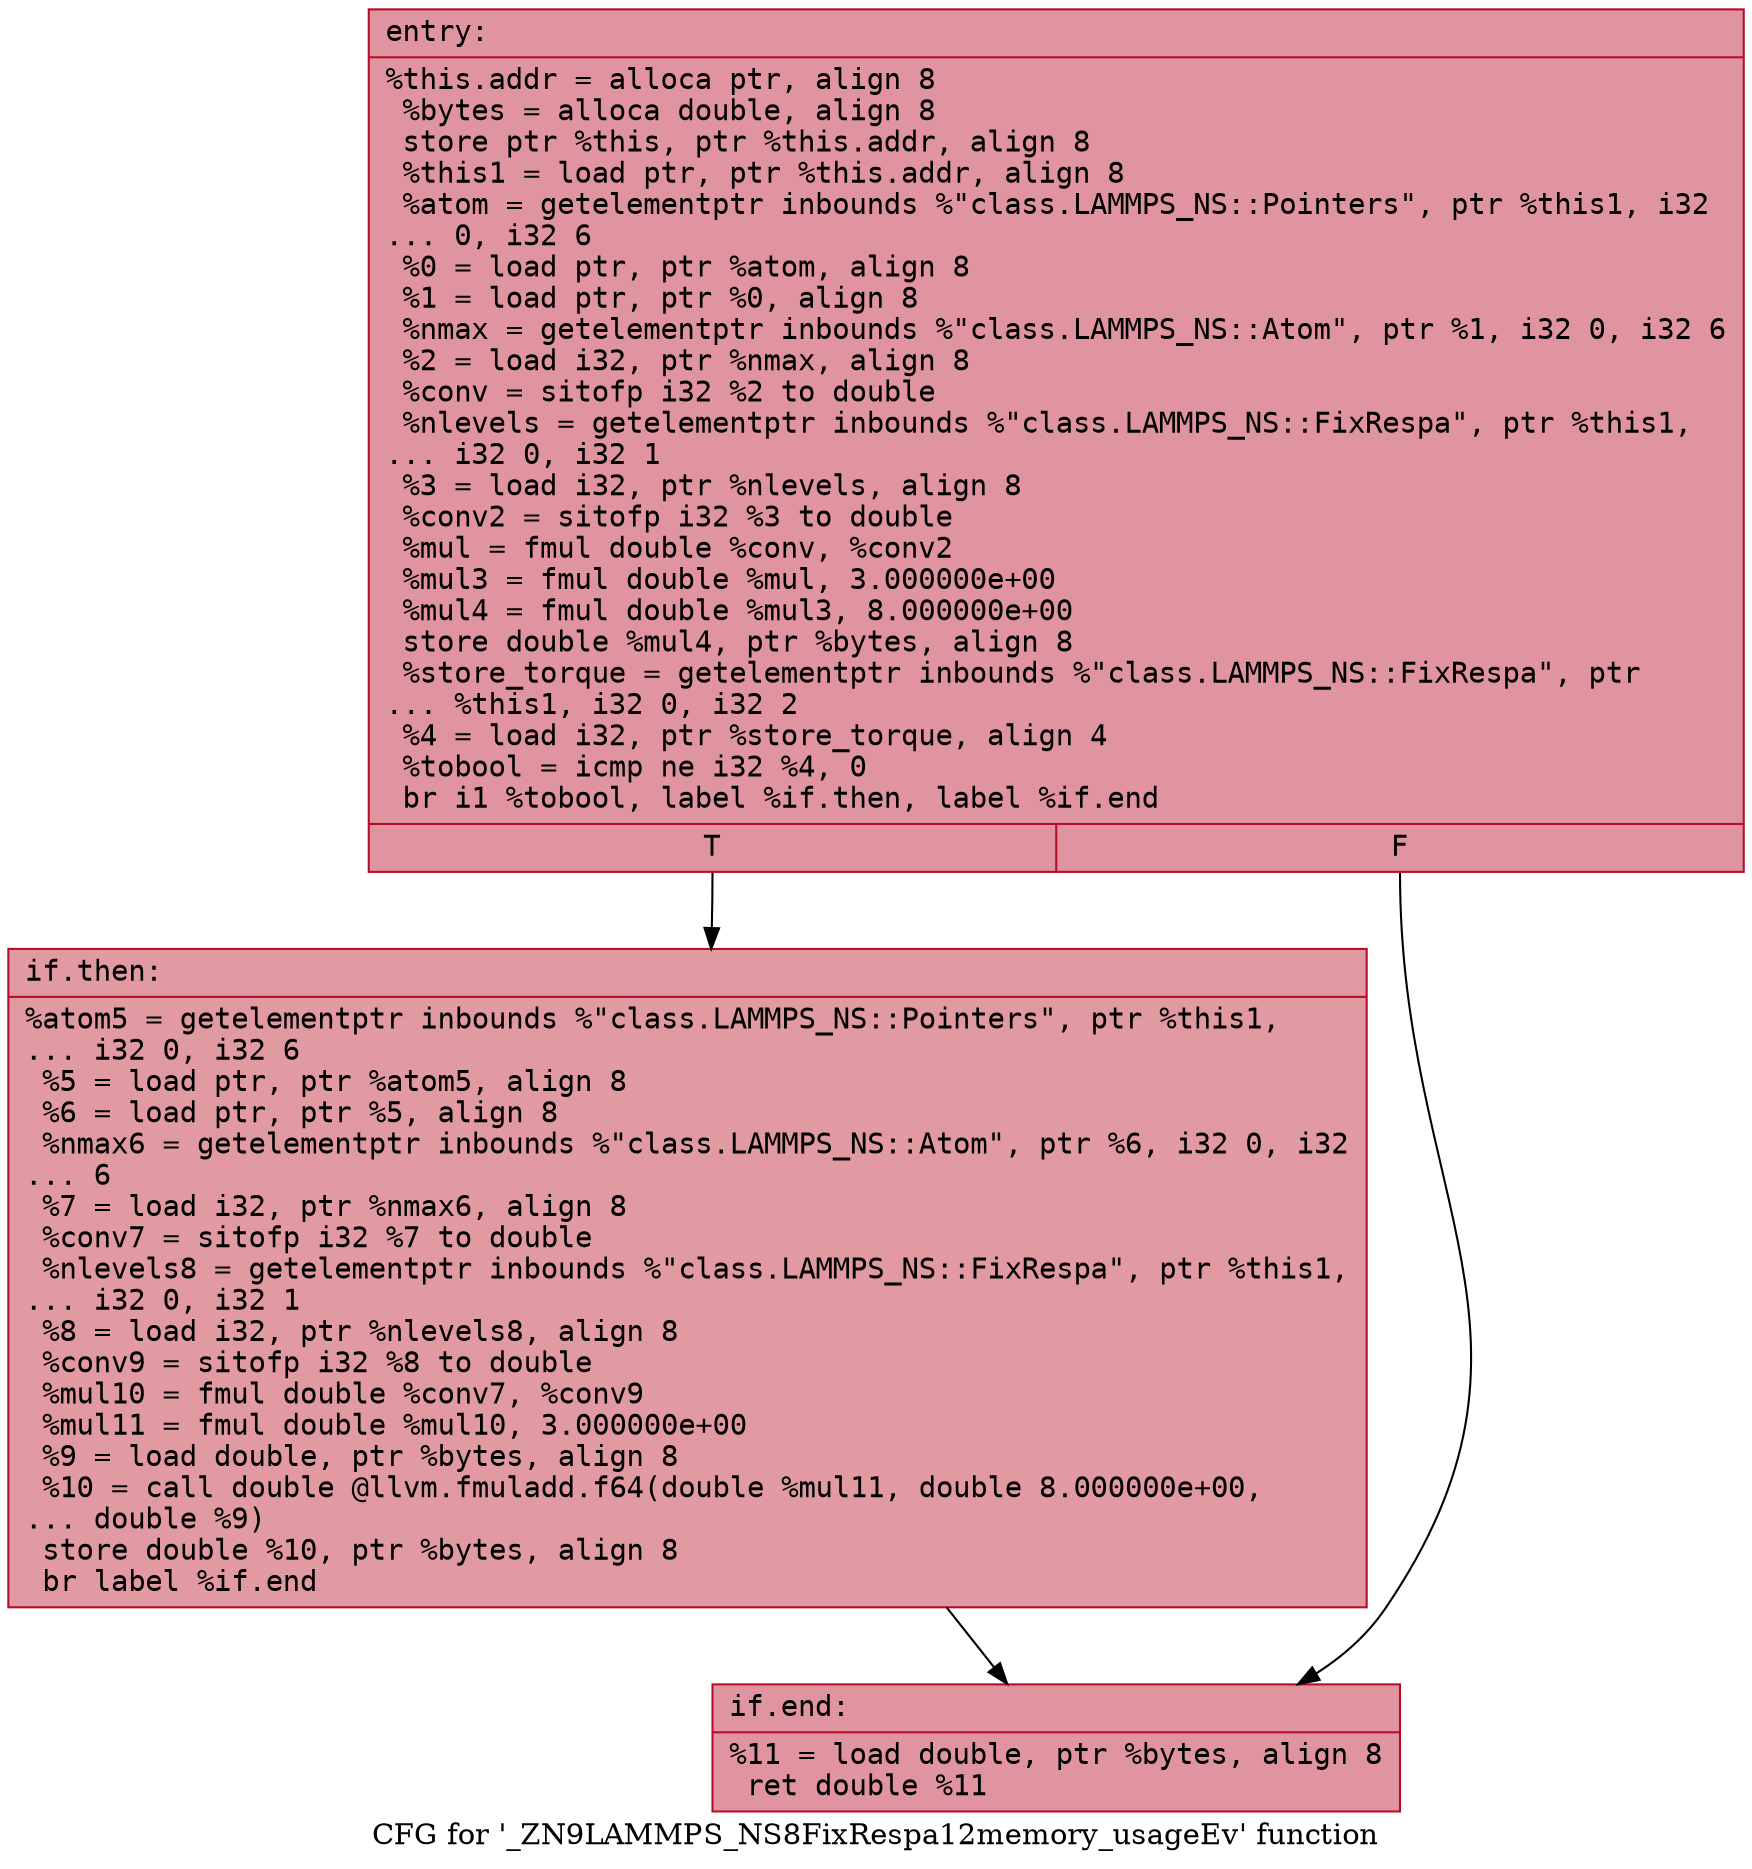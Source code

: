 digraph "CFG for '_ZN9LAMMPS_NS8FixRespa12memory_usageEv' function" {
	label="CFG for '_ZN9LAMMPS_NS8FixRespa12memory_usageEv' function";

	Node0x5625a2cfbc50 [shape=record,color="#b70d28ff", style=filled, fillcolor="#b70d2870" fontname="Courier",label="{entry:\l|  %this.addr = alloca ptr, align 8\l  %bytes = alloca double, align 8\l  store ptr %this, ptr %this.addr, align 8\l  %this1 = load ptr, ptr %this.addr, align 8\l  %atom = getelementptr inbounds %\"class.LAMMPS_NS::Pointers\", ptr %this1, i32\l... 0, i32 6\l  %0 = load ptr, ptr %atom, align 8\l  %1 = load ptr, ptr %0, align 8\l  %nmax = getelementptr inbounds %\"class.LAMMPS_NS::Atom\", ptr %1, i32 0, i32 6\l  %2 = load i32, ptr %nmax, align 8\l  %conv = sitofp i32 %2 to double\l  %nlevels = getelementptr inbounds %\"class.LAMMPS_NS::FixRespa\", ptr %this1,\l... i32 0, i32 1\l  %3 = load i32, ptr %nlevels, align 8\l  %conv2 = sitofp i32 %3 to double\l  %mul = fmul double %conv, %conv2\l  %mul3 = fmul double %mul, 3.000000e+00\l  %mul4 = fmul double %mul3, 8.000000e+00\l  store double %mul4, ptr %bytes, align 8\l  %store_torque = getelementptr inbounds %\"class.LAMMPS_NS::FixRespa\", ptr\l... %this1, i32 0, i32 2\l  %4 = load i32, ptr %store_torque, align 4\l  %tobool = icmp ne i32 %4, 0\l  br i1 %tobool, label %if.then, label %if.end\l|{<s0>T|<s1>F}}"];
	Node0x5625a2cfbc50:s0 -> Node0x5625a2cfd450[tooltip="entry -> if.then\nProbability 62.50%" ];
	Node0x5625a2cfbc50:s1 -> Node0x5625a2cfd4c0[tooltip="entry -> if.end\nProbability 37.50%" ];
	Node0x5625a2cfd450 [shape=record,color="#b70d28ff", style=filled, fillcolor="#bb1b2c70" fontname="Courier",label="{if.then:\l|  %atom5 = getelementptr inbounds %\"class.LAMMPS_NS::Pointers\", ptr %this1,\l... i32 0, i32 6\l  %5 = load ptr, ptr %atom5, align 8\l  %6 = load ptr, ptr %5, align 8\l  %nmax6 = getelementptr inbounds %\"class.LAMMPS_NS::Atom\", ptr %6, i32 0, i32\l... 6\l  %7 = load i32, ptr %nmax6, align 8\l  %conv7 = sitofp i32 %7 to double\l  %nlevels8 = getelementptr inbounds %\"class.LAMMPS_NS::FixRespa\", ptr %this1,\l... i32 0, i32 1\l  %8 = load i32, ptr %nlevels8, align 8\l  %conv9 = sitofp i32 %8 to double\l  %mul10 = fmul double %conv7, %conv9\l  %mul11 = fmul double %mul10, 3.000000e+00\l  %9 = load double, ptr %bytes, align 8\l  %10 = call double @llvm.fmuladd.f64(double %mul11, double 8.000000e+00,\l... double %9)\l  store double %10, ptr %bytes, align 8\l  br label %if.end\l}"];
	Node0x5625a2cfd450 -> Node0x5625a2cfd4c0[tooltip="if.then -> if.end\nProbability 100.00%" ];
	Node0x5625a2cfd4c0 [shape=record,color="#b70d28ff", style=filled, fillcolor="#b70d2870" fontname="Courier",label="{if.end:\l|  %11 = load double, ptr %bytes, align 8\l  ret double %11\l}"];
}

